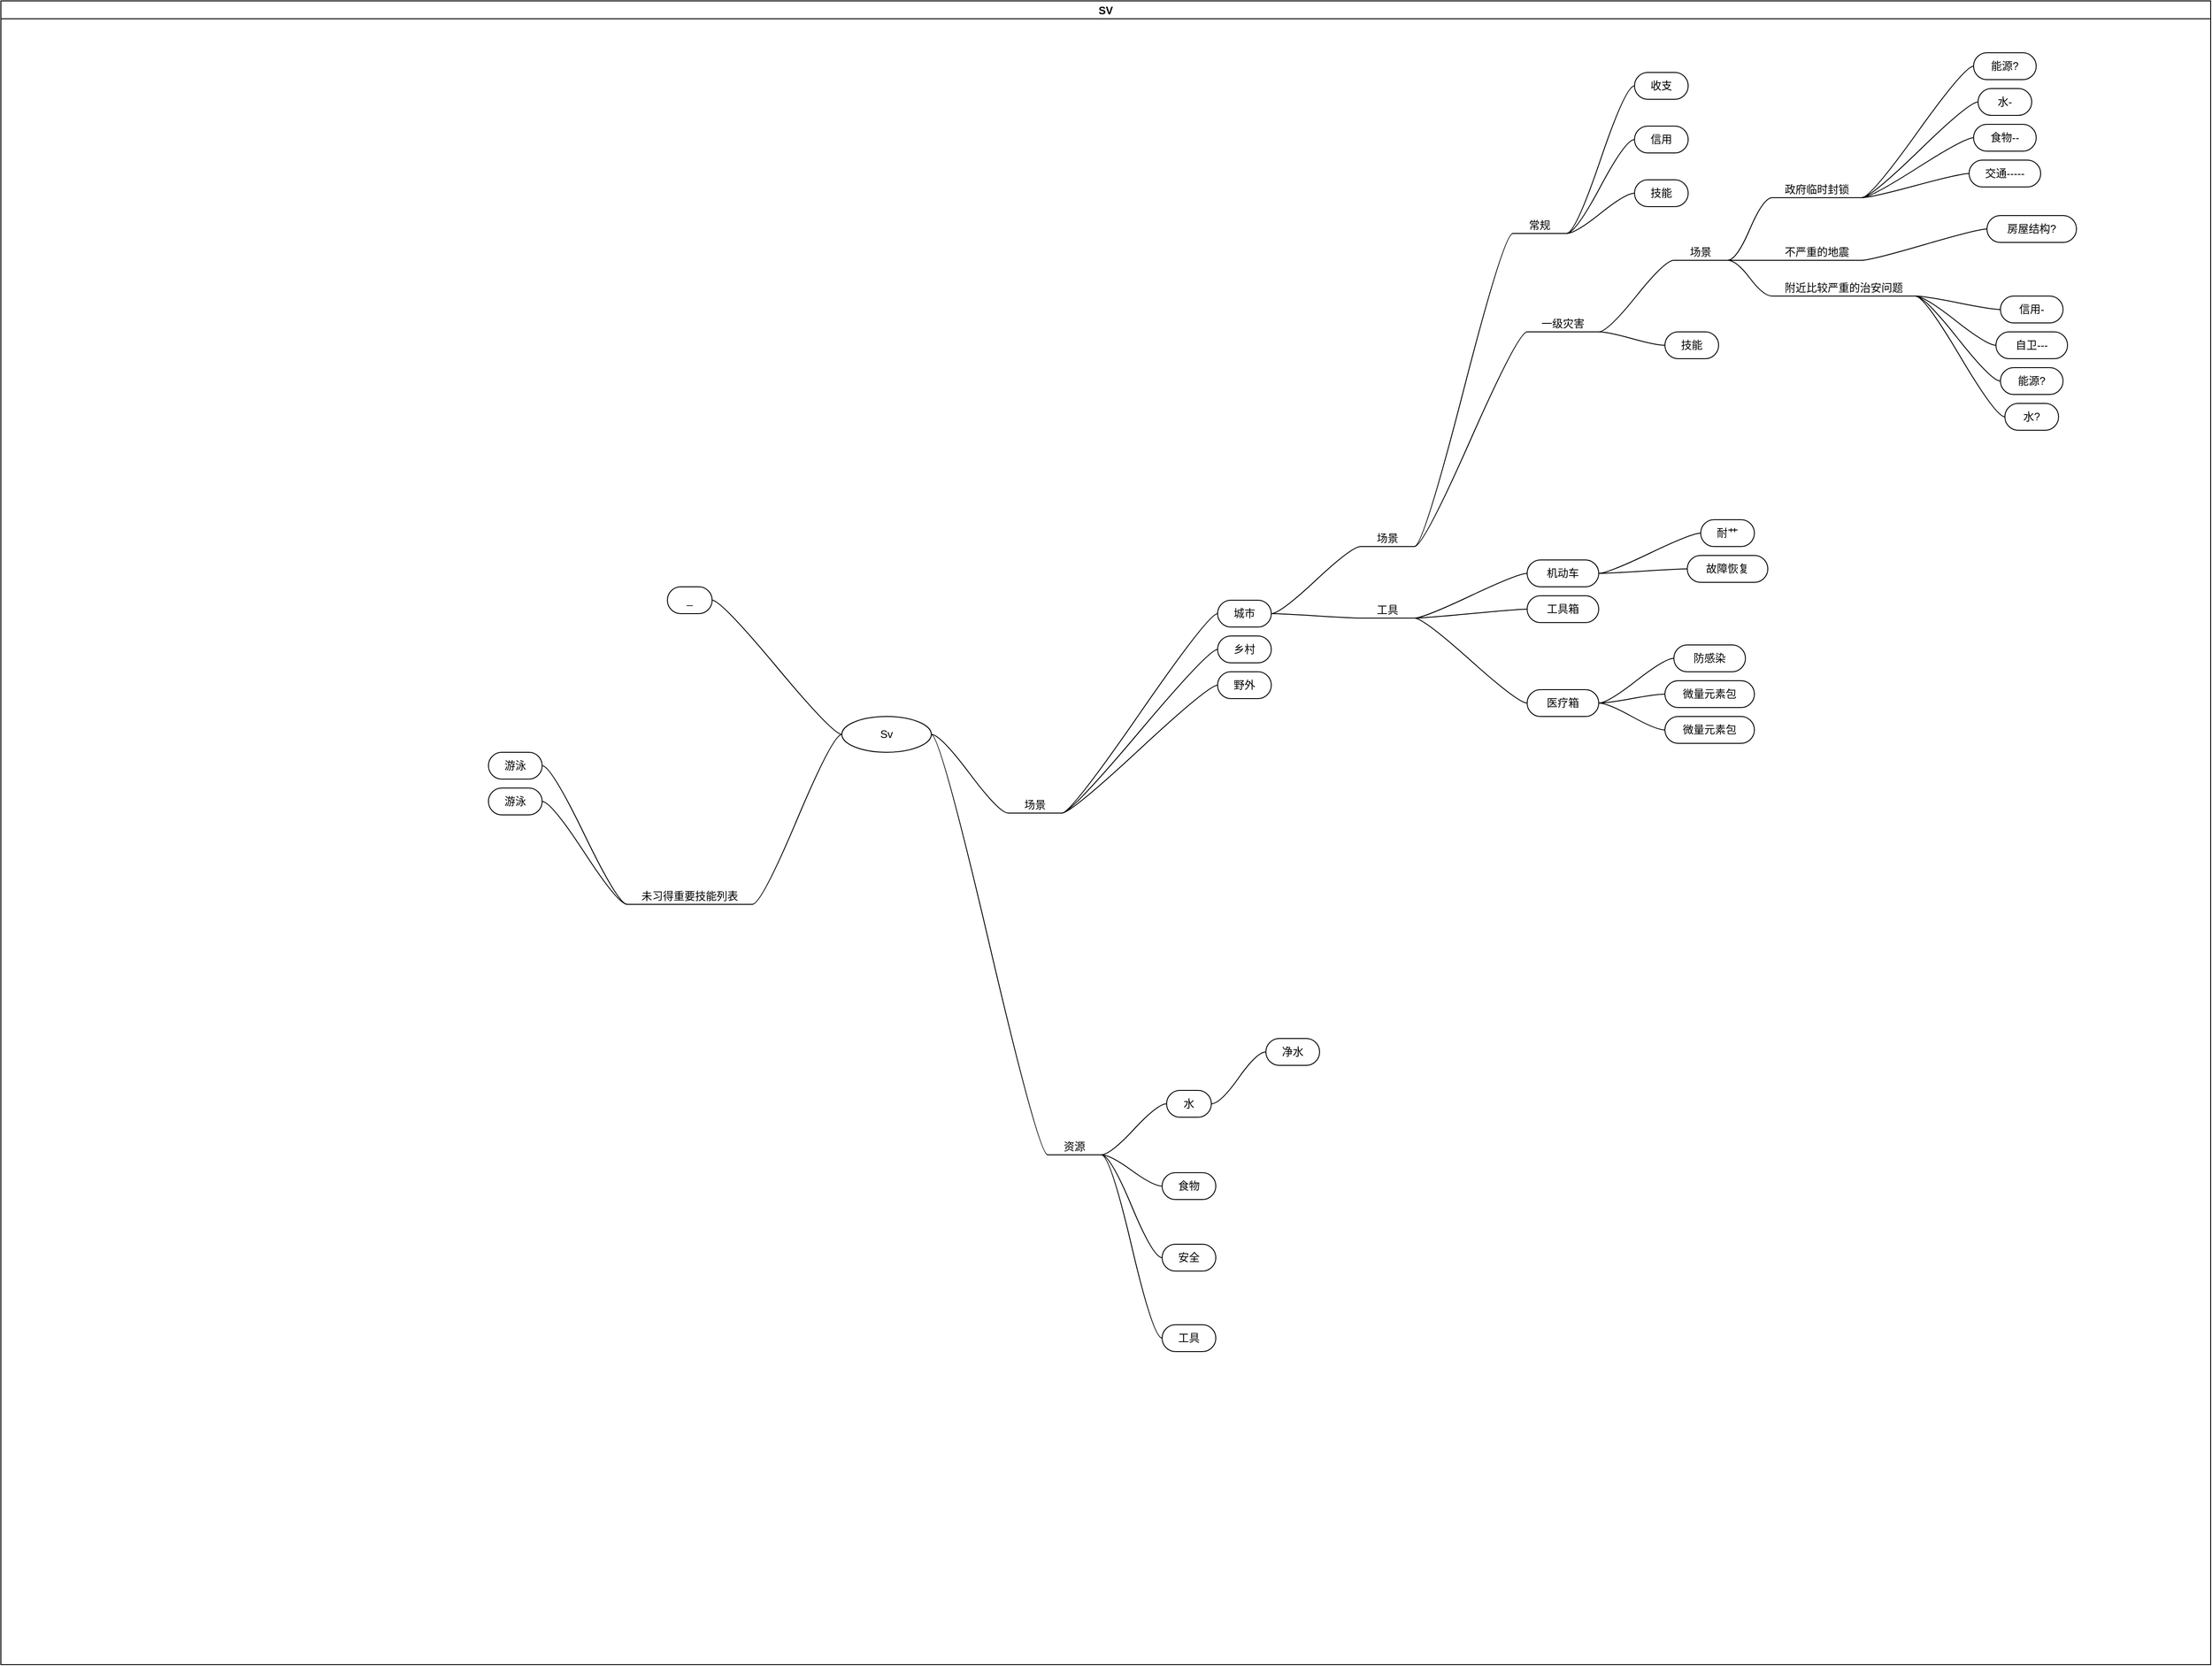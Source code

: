 <mxfile version="15.4.0" type="device"><diagram id="81Lo-lDqbb2_Vdp_1oWq" name="第 1 页"><mxGraphModel dx="1773" dy="1841" grid="1" gridSize="10" guides="1" tooltips="1" connect="1" arrows="1" fold="1" page="1" pageScale="1" pageWidth="827" pageHeight="1169" math="0" shadow="0"><root><mxCell id="0"/><mxCell id="1" parent="0"/><mxCell id="Q4t1nKbhXKlkdSmSDxiO-1" value="SV" style="swimlane;startSize=20;horizontal=1;containerType=tree;" parent="1" vertex="1"><mxGeometry x="-600" y="-180" width="2470" height="1860" as="geometry"/></mxCell><mxCell id="Q4t1nKbhXKlkdSmSDxiO-2" value="" style="edgeStyle=entityRelationEdgeStyle;startArrow=none;endArrow=none;segment=10;curved=1;rounded=0;exitX=1;exitY=1;exitDx=0;exitDy=0;" parent="Q4t1nKbhXKlkdSmSDxiO-1" source="Q4t1nKbhXKlkdSmSDxiO-8" target="Q4t1nKbhXKlkdSmSDxiO-7" edge="1"><mxGeometry relative="1" as="geometry"/></mxCell><mxCell id="Q4t1nKbhXKlkdSmSDxiO-3" value="" style="edgeStyle=entityRelationEdgeStyle;startArrow=none;endArrow=none;segment=10;curved=1;rounded=0;" parent="Q4t1nKbhXKlkdSmSDxiO-1" source="Q4t1nKbhXKlkdSmSDxiO-6" target="Q4t1nKbhXKlkdSmSDxiO-8" edge="1"><mxGeometry relative="1" as="geometry"/></mxCell><mxCell id="Q4t1nKbhXKlkdSmSDxiO-4" value="" style="edgeStyle=entityRelationEdgeStyle;startArrow=none;endArrow=none;segment=10;curved=1;rounded=0;" parent="Q4t1nKbhXKlkdSmSDxiO-1" source="Q4t1nKbhXKlkdSmSDxiO-6" target="Q4t1nKbhXKlkdSmSDxiO-9" edge="1"><mxGeometry relative="1" as="geometry"/></mxCell><mxCell id="Q4t1nKbhXKlkdSmSDxiO-5" value="" style="edgeStyle=entityRelationEdgeStyle;startArrow=none;endArrow=none;segment=10;curved=1;rounded=0;" parent="Q4t1nKbhXKlkdSmSDxiO-1" source="Q4t1nKbhXKlkdSmSDxiO-6" target="Q4t1nKbhXKlkdSmSDxiO-10" edge="1"><mxGeometry relative="1" as="geometry"/></mxCell><mxCell id="Q4t1nKbhXKlkdSmSDxiO-6" value="Sv" style="ellipse;whiteSpace=wrap;html=1;align=center;treeFolding=1;treeMoving=1;newEdgeStyle={&quot;edgeStyle&quot;:&quot;entityRelationEdgeStyle&quot;,&quot;startArrow&quot;:&quot;none&quot;,&quot;endArrow&quot;:&quot;none&quot;,&quot;segment&quot;:10,&quot;curved&quot;:1};" parent="Q4t1nKbhXKlkdSmSDxiO-1" vertex="1"><mxGeometry x="940" y="800" width="100" height="40" as="geometry"/></mxCell><mxCell id="Q4t1nKbhXKlkdSmSDxiO-7" value="城市" style="whiteSpace=wrap;html=1;rounded=1;arcSize=50;align=center;verticalAlign=middle;strokeWidth=1;autosize=1;spacing=4;treeFolding=1;treeMoving=1;newEdgeStyle={&quot;edgeStyle&quot;:&quot;entityRelationEdgeStyle&quot;,&quot;startArrow&quot;:&quot;none&quot;,&quot;endArrow&quot;:&quot;none&quot;,&quot;segment&quot;:10,&quot;curved&quot;:1};" parent="Q4t1nKbhXKlkdSmSDxiO-1" vertex="1"><mxGeometry x="1360" y="670" width="60" height="30" as="geometry"/></mxCell><mxCell id="Q4t1nKbhXKlkdSmSDxiO-8" value="场景" style="whiteSpace=wrap;html=1;shape=partialRectangle;top=0;left=0;bottom=1;right=0;points=[[0,1],[1,1]];fillColor=none;align=center;verticalAlign=bottom;routingCenterY=0.5;snapToPoint=1;autosize=1;treeFolding=1;treeMoving=1;newEdgeStyle={&quot;edgeStyle&quot;:&quot;entityRelationEdgeStyle&quot;,&quot;startArrow&quot;:&quot;none&quot;,&quot;endArrow&quot;:&quot;none&quot;,&quot;segment&quot;:10,&quot;curved&quot;:1};" parent="Q4t1nKbhXKlkdSmSDxiO-1" vertex="1"><mxGeometry x="1126" y="888" width="60" height="20" as="geometry"/></mxCell><mxCell id="Q4t1nKbhXKlkdSmSDxiO-9" value="_" style="whiteSpace=wrap;html=1;rounded=1;arcSize=50;align=center;verticalAlign=middle;strokeWidth=1;autosize=1;spacing=4;treeFolding=1;treeMoving=1;newEdgeStyle={&quot;edgeStyle&quot;:&quot;entityRelationEdgeStyle&quot;,&quot;startArrow&quot;:&quot;none&quot;,&quot;endArrow&quot;:&quot;none&quot;,&quot;segment&quot;:10,&quot;curved&quot;:1};" parent="Q4t1nKbhXKlkdSmSDxiO-1" vertex="1"><mxGeometry x="745" y="655" width="50" height="30" as="geometry"/></mxCell><mxCell id="Q4t1nKbhXKlkdSmSDxiO-10" value="未习得重要技能列表" style="whiteSpace=wrap;html=1;shape=partialRectangle;top=0;left=0;bottom=1;right=0;points=[[0,1],[1,1]];fillColor=none;align=center;verticalAlign=bottom;routingCenterY=0.5;snapToPoint=1;autosize=1;treeFolding=1;treeMoving=1;newEdgeStyle={&quot;edgeStyle&quot;:&quot;entityRelationEdgeStyle&quot;,&quot;startArrow&quot;:&quot;none&quot;,&quot;endArrow&quot;:&quot;none&quot;,&quot;segment&quot;:10,&quot;curved&quot;:1};" parent="Q4t1nKbhXKlkdSmSDxiO-1" vertex="1"><mxGeometry x="700" y="990" width="140" height="20" as="geometry"/></mxCell><mxCell id="Q4t1nKbhXKlkdSmSDxiO-11" value="" style="edgeStyle=entityRelationEdgeStyle;startArrow=none;endArrow=none;segment=10;curved=1;rounded=0;exitX=1;exitY=1;exitDx=0;exitDy=0;" parent="Q4t1nKbhXKlkdSmSDxiO-1" source="Q4t1nKbhXKlkdSmSDxiO-8" target="Q4t1nKbhXKlkdSmSDxiO-12" edge="1"><mxGeometry relative="1" as="geometry"><mxPoint x="586" y="798" as="sourcePoint"/></mxGeometry></mxCell><mxCell id="Q4t1nKbhXKlkdSmSDxiO-12" value="乡村" style="whiteSpace=wrap;html=1;rounded=1;arcSize=50;align=center;verticalAlign=middle;strokeWidth=1;autosize=1;spacing=4;treeFolding=1;treeMoving=1;newEdgeStyle={&quot;edgeStyle&quot;:&quot;entityRelationEdgeStyle&quot;,&quot;startArrow&quot;:&quot;none&quot;,&quot;endArrow&quot;:&quot;none&quot;,&quot;segment&quot;:10,&quot;curved&quot;:1};" parent="Q4t1nKbhXKlkdSmSDxiO-1" vertex="1"><mxGeometry x="1360" y="710" width="60" height="30" as="geometry"/></mxCell><mxCell id="Q4t1nKbhXKlkdSmSDxiO-13" value="" style="edgeStyle=entityRelationEdgeStyle;startArrow=none;endArrow=none;segment=10;curved=1;rounded=0;exitX=1;exitY=1;exitDx=0;exitDy=0;" parent="Q4t1nKbhXKlkdSmSDxiO-1" source="Q4t1nKbhXKlkdSmSDxiO-8" target="Q4t1nKbhXKlkdSmSDxiO-14" edge="1"><mxGeometry relative="1" as="geometry"><mxPoint x="586" y="798" as="sourcePoint"/></mxGeometry></mxCell><mxCell id="Q4t1nKbhXKlkdSmSDxiO-14" value="野外" style="whiteSpace=wrap;html=1;rounded=1;arcSize=50;align=center;verticalAlign=middle;strokeWidth=1;autosize=1;spacing=4;treeFolding=1;treeMoving=1;newEdgeStyle={&quot;edgeStyle&quot;:&quot;entityRelationEdgeStyle&quot;,&quot;startArrow&quot;:&quot;none&quot;,&quot;endArrow&quot;:&quot;none&quot;,&quot;segment&quot;:10,&quot;curved&quot;:1};" parent="Q4t1nKbhXKlkdSmSDxiO-1" vertex="1"><mxGeometry x="1360" y="750" width="60" height="30" as="geometry"/></mxCell><mxCell id="Q4t1nKbhXKlkdSmSDxiO-17" value="" style="edgeStyle=entityRelationEdgeStyle;startArrow=none;endArrow=none;segment=10;curved=1;rounded=0;exitX=1;exitY=0.5;exitDx=0;exitDy=0;" parent="Q4t1nKbhXKlkdSmSDxiO-1" source="Q4t1nKbhXKlkdSmSDxiO-7" target="Q4t1nKbhXKlkdSmSDxiO-18" edge="1"><mxGeometry relative="1" as="geometry"><mxPoint x="440.0" y="710" as="sourcePoint"/></mxGeometry></mxCell><mxCell id="Q4t1nKbhXKlkdSmSDxiO-18" value="场景" style="whiteSpace=wrap;html=1;shape=partialRectangle;top=0;left=0;bottom=1;right=0;points=[[0,1],[1,1]];fillColor=none;align=center;verticalAlign=bottom;routingCenterY=0.5;snapToPoint=1;autosize=1;treeFolding=1;treeMoving=1;newEdgeStyle={&quot;edgeStyle&quot;:&quot;entityRelationEdgeStyle&quot;,&quot;startArrow&quot;:&quot;none&quot;,&quot;endArrow&quot;:&quot;none&quot;,&quot;segment&quot;:10,&quot;curved&quot;:1};" parent="Q4t1nKbhXKlkdSmSDxiO-1" vertex="1"><mxGeometry x="1520" y="590" width="60" height="20" as="geometry"/></mxCell><mxCell id="Q4t1nKbhXKlkdSmSDxiO-19" value="" style="edgeStyle=entityRelationEdgeStyle;startArrow=none;endArrow=none;segment=10;curved=1;rounded=0;exitX=1;exitY=0.5;exitDx=0;exitDy=0;" parent="Q4t1nKbhXKlkdSmSDxiO-1" source="Q4t1nKbhXKlkdSmSDxiO-7" target="Q4t1nKbhXKlkdSmSDxiO-20" edge="1"><mxGeometry relative="1" as="geometry"><mxPoint x="820" y="575" as="sourcePoint"/></mxGeometry></mxCell><mxCell id="Q4t1nKbhXKlkdSmSDxiO-20" value="工具" style="whiteSpace=wrap;html=1;shape=partialRectangle;top=0;left=0;bottom=1;right=0;points=[[0,1],[1,1]];fillColor=none;align=center;verticalAlign=bottom;routingCenterY=0.5;snapToPoint=1;autosize=1;treeFolding=1;treeMoving=1;newEdgeStyle={&quot;edgeStyle&quot;:&quot;entityRelationEdgeStyle&quot;,&quot;startArrow&quot;:&quot;none&quot;,&quot;endArrow&quot;:&quot;none&quot;,&quot;segment&quot;:10,&quot;curved&quot;:1};" parent="Q4t1nKbhXKlkdSmSDxiO-1" vertex="1"><mxGeometry x="1520" y="670" width="60" height="20" as="geometry"/></mxCell><mxCell id="Q4t1nKbhXKlkdSmSDxiO-21" value="" style="edgeStyle=entityRelationEdgeStyle;startArrow=none;endArrow=none;segment=10;curved=1;rounded=0;exitX=0;exitY=1;exitDx=0;exitDy=0;" parent="Q4t1nKbhXKlkdSmSDxiO-1" source="Q4t1nKbhXKlkdSmSDxiO-10" target="Q4t1nKbhXKlkdSmSDxiO-22" edge="1"><mxGeometry relative="1" as="geometry"><mxPoint x="340.0" y="710" as="sourcePoint"/></mxGeometry></mxCell><mxCell id="Q4t1nKbhXKlkdSmSDxiO-22" value="游泳" style="whiteSpace=wrap;html=1;rounded=1;arcSize=50;align=center;verticalAlign=middle;strokeWidth=1;autosize=1;spacing=4;treeFolding=1;treeMoving=1;newEdgeStyle={&quot;edgeStyle&quot;:&quot;entityRelationEdgeStyle&quot;,&quot;startArrow&quot;:&quot;none&quot;,&quot;endArrow&quot;:&quot;none&quot;,&quot;segment&quot;:10,&quot;curved&quot;:1};" parent="Q4t1nKbhXKlkdSmSDxiO-1" vertex="1"><mxGeometry x="545" y="840" width="60" height="30" as="geometry"/></mxCell><mxCell id="Q4t1nKbhXKlkdSmSDxiO-23" value="" style="edgeStyle=entityRelationEdgeStyle;startArrow=none;endArrow=none;segment=10;curved=1;rounded=0;exitX=0;exitY=1;exitDx=0;exitDy=0;" parent="Q4t1nKbhXKlkdSmSDxiO-1" source="Q4t1nKbhXKlkdSmSDxiO-10" target="Q4t1nKbhXKlkdSmSDxiO-24" edge="1"><mxGeometry relative="1" as="geometry"><mxPoint x="100.0" y="900" as="sourcePoint"/></mxGeometry></mxCell><mxCell id="Q4t1nKbhXKlkdSmSDxiO-24" value="游泳" style="whiteSpace=wrap;html=1;rounded=1;arcSize=50;align=center;verticalAlign=middle;strokeWidth=1;autosize=1;spacing=4;treeFolding=1;treeMoving=1;newEdgeStyle={&quot;edgeStyle&quot;:&quot;entityRelationEdgeStyle&quot;,&quot;startArrow&quot;:&quot;none&quot;,&quot;endArrow&quot;:&quot;none&quot;,&quot;segment&quot;:10,&quot;curved&quot;:1};" parent="Q4t1nKbhXKlkdSmSDxiO-1" vertex="1"><mxGeometry x="545" y="880" width="60" height="30" as="geometry"/></mxCell><mxCell id="Q4t1nKbhXKlkdSmSDxiO-25" value="" style="edgeStyle=entityRelationEdgeStyle;startArrow=none;endArrow=none;segment=10;curved=1;rounded=0;exitX=1;exitY=1;exitDx=0;exitDy=0;" parent="Q4t1nKbhXKlkdSmSDxiO-1" source="Q4t1nKbhXKlkdSmSDxiO-18" target="Q4t1nKbhXKlkdSmSDxiO-26" edge="1"><mxGeometry relative="1" as="geometry"><mxPoint x="820" y="575" as="sourcePoint"/></mxGeometry></mxCell><mxCell id="Q4t1nKbhXKlkdSmSDxiO-26" value="常规" style="whiteSpace=wrap;html=1;shape=partialRectangle;top=0;left=0;bottom=1;right=0;points=[[0,1],[1,1]];fillColor=none;align=center;verticalAlign=bottom;routingCenterY=0.5;snapToPoint=1;autosize=1;treeFolding=1;treeMoving=1;newEdgeStyle={&quot;edgeStyle&quot;:&quot;entityRelationEdgeStyle&quot;,&quot;startArrow&quot;:&quot;none&quot;,&quot;endArrow&quot;:&quot;none&quot;,&quot;segment&quot;:10,&quot;curved&quot;:1};" parent="Q4t1nKbhXKlkdSmSDxiO-1" vertex="1"><mxGeometry x="1690" y="240" width="60" height="20" as="geometry"/></mxCell><mxCell id="Q4t1nKbhXKlkdSmSDxiO-29" value="收支" style="whiteSpace=wrap;html=1;rounded=1;arcSize=50;align=center;verticalAlign=middle;strokeWidth=1;autosize=1;spacing=4;treeFolding=1;treeMoving=1;newEdgeStyle={&quot;edgeStyle&quot;:&quot;entityRelationEdgeStyle&quot;,&quot;startArrow&quot;:&quot;none&quot;,&quot;endArrow&quot;:&quot;none&quot;,&quot;segment&quot;:10,&quot;curved&quot;:1};" parent="Q4t1nKbhXKlkdSmSDxiO-1" vertex="1"><mxGeometry x="1826" y="80" width="60" height="30" as="geometry"/></mxCell><mxCell id="Q4t1nKbhXKlkdSmSDxiO-30" value="" style="edgeStyle=entityRelationEdgeStyle;startArrow=none;endArrow=none;segment=10;curved=1;rounded=0;exitX=1;exitY=1;exitDx=0;exitDy=0;" parent="Q4t1nKbhXKlkdSmSDxiO-1" source="Q4t1nKbhXKlkdSmSDxiO-26" target="Q4t1nKbhXKlkdSmSDxiO-29" edge="1"><mxGeometry relative="1" as="geometry"><mxPoint x="1820" y="320" as="sourcePoint"/></mxGeometry></mxCell><mxCell id="Q4t1nKbhXKlkdSmSDxiO-31" value="" style="edgeStyle=entityRelationEdgeStyle;startArrow=none;endArrow=none;segment=10;curved=1;rounded=0;exitX=1;exitY=1;exitDx=0;exitDy=0;" parent="Q4t1nKbhXKlkdSmSDxiO-1" source="Q4t1nKbhXKlkdSmSDxiO-26" target="Q4t1nKbhXKlkdSmSDxiO-32" edge="1"><mxGeometry relative="1" as="geometry"><mxPoint x="1150" y="150.0" as="sourcePoint"/></mxGeometry></mxCell><mxCell id="Q4t1nKbhXKlkdSmSDxiO-32" value="信用" style="whiteSpace=wrap;html=1;rounded=1;arcSize=50;align=center;verticalAlign=middle;strokeWidth=1;autosize=1;spacing=4;treeFolding=1;treeMoving=1;newEdgeStyle={&quot;edgeStyle&quot;:&quot;entityRelationEdgeStyle&quot;,&quot;startArrow&quot;:&quot;none&quot;,&quot;endArrow&quot;:&quot;none&quot;,&quot;segment&quot;:10,&quot;curved&quot;:1};" parent="Q4t1nKbhXKlkdSmSDxiO-1" vertex="1"><mxGeometry x="1826" y="140" width="60" height="30" as="geometry"/></mxCell><mxCell id="Q4t1nKbhXKlkdSmSDxiO-33" value="" style="edgeStyle=entityRelationEdgeStyle;startArrow=none;endArrow=none;segment=10;curved=1;rounded=0;exitX=1;exitY=1;exitDx=0;exitDy=0;" parent="Q4t1nKbhXKlkdSmSDxiO-1" source="Q4t1nKbhXKlkdSmSDxiO-26" target="Q4t1nKbhXKlkdSmSDxiO-34" edge="1"><mxGeometry relative="1" as="geometry"><mxPoint x="1150" y="150.0" as="sourcePoint"/></mxGeometry></mxCell><mxCell id="Q4t1nKbhXKlkdSmSDxiO-34" value="技能" style="whiteSpace=wrap;html=1;rounded=1;arcSize=50;align=center;verticalAlign=middle;strokeWidth=1;autosize=1;spacing=4;treeFolding=1;treeMoving=1;newEdgeStyle={&quot;edgeStyle&quot;:&quot;entityRelationEdgeStyle&quot;,&quot;startArrow&quot;:&quot;none&quot;,&quot;endArrow&quot;:&quot;none&quot;,&quot;segment&quot;:10,&quot;curved&quot;:1};" parent="Q4t1nKbhXKlkdSmSDxiO-1" vertex="1"><mxGeometry x="1826" y="200" width="60" height="30" as="geometry"/></mxCell><mxCell id="Q4t1nKbhXKlkdSmSDxiO-37" value="" style="edgeStyle=entityRelationEdgeStyle;startArrow=none;endArrow=none;segment=10;curved=1;rounded=0;exitX=1;exitY=1;exitDx=0;exitDy=0;" parent="Q4t1nKbhXKlkdSmSDxiO-1" source="Q4t1nKbhXKlkdSmSDxiO-18" target="Q4t1nKbhXKlkdSmSDxiO-38" edge="1"><mxGeometry relative="1" as="geometry"><mxPoint x="980" y="500" as="sourcePoint"/></mxGeometry></mxCell><mxCell id="Q4t1nKbhXKlkdSmSDxiO-38" value="一级灾害" style="whiteSpace=wrap;html=1;shape=partialRectangle;top=0;left=0;bottom=1;right=0;points=[[0,1],[1,1]];fillColor=none;align=center;verticalAlign=bottom;routingCenterY=0.5;snapToPoint=1;autosize=1;treeFolding=1;treeMoving=1;newEdgeStyle={&quot;edgeStyle&quot;:&quot;entityRelationEdgeStyle&quot;,&quot;startArrow&quot;:&quot;none&quot;,&quot;endArrow&quot;:&quot;none&quot;,&quot;segment&quot;:10,&quot;curved&quot;:1};" parent="Q4t1nKbhXKlkdSmSDxiO-1" vertex="1"><mxGeometry x="1706" y="350" width="80" height="20" as="geometry"/></mxCell><mxCell id="Q4t1nKbhXKlkdSmSDxiO-39" value="机动车" style="whiteSpace=wrap;html=1;rounded=1;arcSize=50;align=center;verticalAlign=middle;strokeWidth=1;autosize=1;spacing=4;treeFolding=1;treeMoving=1;newEdgeStyle={&quot;edgeStyle&quot;:&quot;entityRelationEdgeStyle&quot;,&quot;startArrow&quot;:&quot;none&quot;,&quot;endArrow&quot;:&quot;none&quot;,&quot;segment&quot;:10,&quot;curved&quot;:1};" parent="Q4t1nKbhXKlkdSmSDxiO-1" vertex="1"><mxGeometry x="1706" y="625" width="80" height="30" as="geometry"/></mxCell><mxCell id="Q4t1nKbhXKlkdSmSDxiO-40" value="" style="edgeStyle=entityRelationEdgeStyle;startArrow=none;endArrow=none;segment=10;curved=1;rounded=0;exitX=1;exitY=1;exitDx=0;exitDy=0;" parent="Q4t1nKbhXKlkdSmSDxiO-1" source="Q4t1nKbhXKlkdSmSDxiO-20" target="Q4t1nKbhXKlkdSmSDxiO-39" edge="1"><mxGeometry relative="1" as="geometry"><mxPoint x="1600" y="580" as="sourcePoint"/></mxGeometry></mxCell><mxCell id="Q4t1nKbhXKlkdSmSDxiO-41" value="" style="edgeStyle=entityRelationEdgeStyle;startArrow=none;endArrow=none;segment=10;curved=1;rounded=0;exitX=1;exitY=1;exitDx=0;exitDy=0;" parent="Q4t1nKbhXKlkdSmSDxiO-1" source="Q4t1nKbhXKlkdSmSDxiO-20" target="Q4t1nKbhXKlkdSmSDxiO-42" edge="1"><mxGeometry relative="1" as="geometry"><mxPoint x="980" y="580" as="sourcePoint"/></mxGeometry></mxCell><mxCell id="Q4t1nKbhXKlkdSmSDxiO-42" value="工具箱" style="whiteSpace=wrap;html=1;rounded=1;arcSize=50;align=center;verticalAlign=middle;strokeWidth=1;autosize=1;spacing=4;treeFolding=1;treeMoving=1;newEdgeStyle={&quot;edgeStyle&quot;:&quot;entityRelationEdgeStyle&quot;,&quot;startArrow&quot;:&quot;none&quot;,&quot;endArrow&quot;:&quot;none&quot;,&quot;segment&quot;:10,&quot;curved&quot;:1};" parent="Q4t1nKbhXKlkdSmSDxiO-1" vertex="1" collapsed="1"><mxGeometry x="1706" y="665" width="80" height="30" as="geometry"/></mxCell><mxCell id="Q4t1nKbhXKlkdSmSDxiO-43" value="" style="edgeStyle=entityRelationEdgeStyle;startArrow=none;endArrow=none;segment=10;curved=1;rounded=0;exitX=1;exitY=1;exitDx=0;exitDy=0;" parent="Q4t1nKbhXKlkdSmSDxiO-1" source="Q4t1nKbhXKlkdSmSDxiO-20" target="Q4t1nKbhXKlkdSmSDxiO-44" edge="1"><mxGeometry relative="1" as="geometry"><mxPoint x="980" y="580" as="sourcePoint"/></mxGeometry></mxCell><mxCell id="Q4t1nKbhXKlkdSmSDxiO-44" value="医疗箱" style="whiteSpace=wrap;html=1;rounded=1;arcSize=50;align=center;verticalAlign=middle;strokeWidth=1;autosize=1;spacing=4;treeFolding=1;treeMoving=1;newEdgeStyle={&quot;edgeStyle&quot;:&quot;entityRelationEdgeStyle&quot;,&quot;startArrow&quot;:&quot;none&quot;,&quot;endArrow&quot;:&quot;none&quot;,&quot;segment&quot;:10,&quot;curved&quot;:1};" parent="Q4t1nKbhXKlkdSmSDxiO-1" vertex="1"><mxGeometry x="1706" y="770" width="80" height="30" as="geometry"/></mxCell><mxCell id="Q4t1nKbhXKlkdSmSDxiO-45" value="" style="edgeStyle=entityRelationEdgeStyle;startArrow=none;endArrow=none;segment=10;curved=1;rounded=0;exitX=1;exitY=0.5;exitDx=0;exitDy=0;" parent="Q4t1nKbhXKlkdSmSDxiO-1" source="Q4t1nKbhXKlkdSmSDxiO-42" target="Q4t1nKbhXKlkdSmSDxiO-46" edge="1" visible="0"><mxGeometry relative="1" as="geometry"><mxPoint x="980" y="580" as="sourcePoint"/></mxGeometry></mxCell><mxCell id="Q4t1nKbhXKlkdSmSDxiO-46" value="结实的绳" style="whiteSpace=wrap;html=1;rounded=1;arcSize=50;align=center;verticalAlign=middle;strokeWidth=1;autosize=1;spacing=4;treeFolding=1;treeMoving=1;newEdgeStyle={&quot;edgeStyle&quot;:&quot;entityRelationEdgeStyle&quot;,&quot;startArrow&quot;:&quot;none&quot;,&quot;endArrow&quot;:&quot;none&quot;,&quot;segment&quot;:10,&quot;curved&quot;:1};" parent="Q4t1nKbhXKlkdSmSDxiO-1" vertex="1" visible="0"><mxGeometry x="1920" y="610" width="90" height="30" as="geometry"/></mxCell><mxCell id="Q4t1nKbhXKlkdSmSDxiO-47" value="" style="edgeStyle=entityRelationEdgeStyle;startArrow=none;endArrow=none;segment=10;curved=1;rounded=0;exitX=1;exitY=0.5;exitDx=0;exitDy=0;" parent="Q4t1nKbhXKlkdSmSDxiO-1" source="Q4t1nKbhXKlkdSmSDxiO-42" target="Q4t1nKbhXKlkdSmSDxiO-48" edge="1" visible="0"><mxGeometry relative="1" as="geometry"><mxPoint x="1186" y="570" as="sourcePoint"/></mxGeometry></mxCell><mxCell id="Q4t1nKbhXKlkdSmSDxiO-48" value="万用螺丝刀" style="whiteSpace=wrap;html=1;rounded=1;arcSize=50;align=center;verticalAlign=middle;strokeWidth=1;autosize=1;spacing=4;treeFolding=1;treeMoving=1;newEdgeStyle={&quot;edgeStyle&quot;:&quot;entityRelationEdgeStyle&quot;,&quot;startArrow&quot;:&quot;none&quot;,&quot;endArrow&quot;:&quot;none&quot;,&quot;segment&quot;:10,&quot;curved&quot;:1};" parent="Q4t1nKbhXKlkdSmSDxiO-1" vertex="1" visible="0"><mxGeometry x="1915" y="650" width="100" height="30" as="geometry"/></mxCell><mxCell id="Q4t1nKbhXKlkdSmSDxiO-49" value="" style="edgeStyle=entityRelationEdgeStyle;startArrow=none;endArrow=none;segment=10;curved=1;rounded=0;exitX=1;exitY=0.5;exitDx=0;exitDy=0;" parent="Q4t1nKbhXKlkdSmSDxiO-1" source="Q4t1nKbhXKlkdSmSDxiO-42" target="Q4t1nKbhXKlkdSmSDxiO-50" edge="1" visible="0"><mxGeometry relative="1" as="geometry"><mxPoint x="1186" y="570" as="sourcePoint"/></mxGeometry></mxCell><mxCell id="Q4t1nKbhXKlkdSmSDxiO-50" value="锤" style="whiteSpace=wrap;html=1;rounded=1;arcSize=50;align=center;verticalAlign=middle;strokeWidth=1;autosize=1;spacing=4;treeFolding=1;treeMoving=1;newEdgeStyle={&quot;edgeStyle&quot;:&quot;entityRelationEdgeStyle&quot;,&quot;startArrow&quot;:&quot;none&quot;,&quot;endArrow&quot;:&quot;none&quot;,&quot;segment&quot;:10,&quot;curved&quot;:1};" parent="Q4t1nKbhXKlkdSmSDxiO-1" vertex="1" visible="0"><mxGeometry x="1940" y="690" width="50" height="30" as="geometry"/></mxCell><mxCell id="Q4t1nKbhXKlkdSmSDxiO-51" value="" style="edgeStyle=entityRelationEdgeStyle;startArrow=none;endArrow=none;segment=10;curved=1;rounded=0;exitX=1;exitY=0.5;exitDx=0;exitDy=0;" parent="Q4t1nKbhXKlkdSmSDxiO-1" source="Q4t1nKbhXKlkdSmSDxiO-42" target="Q4t1nKbhXKlkdSmSDxiO-52" edge="1" visible="0"><mxGeometry relative="1" as="geometry"><mxPoint x="1186" y="570" as="sourcePoint"/></mxGeometry></mxCell><mxCell id="Q4t1nKbhXKlkdSmSDxiO-52" value="刀" style="whiteSpace=wrap;html=1;rounded=1;arcSize=50;align=center;verticalAlign=middle;strokeWidth=1;autosize=1;spacing=4;treeFolding=1;treeMoving=1;newEdgeStyle={&quot;edgeStyle&quot;:&quot;entityRelationEdgeStyle&quot;,&quot;startArrow&quot;:&quot;none&quot;,&quot;endArrow&quot;:&quot;none&quot;,&quot;segment&quot;:10,&quot;curved&quot;:1};" parent="Q4t1nKbhXKlkdSmSDxiO-1" vertex="1" visible="0"><mxGeometry x="1940" y="730" width="50" height="30" as="geometry"/></mxCell><mxCell id="Q4t1nKbhXKlkdSmSDxiO-53" value="" style="edgeStyle=entityRelationEdgeStyle;startArrow=none;endArrow=none;segment=10;curved=1;rounded=0;exitX=1;exitY=0.5;exitDx=0;exitDy=0;" parent="Q4t1nKbhXKlkdSmSDxiO-1" source="Q4t1nKbhXKlkdSmSDxiO-42" target="Q4t1nKbhXKlkdSmSDxiO-54" edge="1" visible="0"><mxGeometry relative="1" as="geometry"><mxPoint x="1186" y="570" as="sourcePoint"/></mxGeometry></mxCell><mxCell id="Q4t1nKbhXKlkdSmSDxiO-54" value="剪" style="whiteSpace=wrap;html=1;rounded=1;arcSize=50;align=center;verticalAlign=middle;strokeWidth=1;autosize=1;spacing=4;treeFolding=1;treeMoving=1;newEdgeStyle={&quot;edgeStyle&quot;:&quot;entityRelationEdgeStyle&quot;,&quot;startArrow&quot;:&quot;none&quot;,&quot;endArrow&quot;:&quot;none&quot;,&quot;segment&quot;:10,&quot;curved&quot;:1};" parent="Q4t1nKbhXKlkdSmSDxiO-1" vertex="1" visible="0"><mxGeometry x="1940" y="770" width="50" height="30" as="geometry"/></mxCell><mxCell id="Q4t1nKbhXKlkdSmSDxiO-55" value="" style="edgeStyle=entityRelationEdgeStyle;startArrow=none;endArrow=none;segment=10;curved=1;rounded=0;exitX=1;exitY=0.5;exitDx=0;exitDy=0;" parent="Q4t1nKbhXKlkdSmSDxiO-1" source="Q4t1nKbhXKlkdSmSDxiO-42" target="Q4t1nKbhXKlkdSmSDxiO-56" edge="1" visible="0"><mxGeometry relative="1" as="geometry"><mxPoint x="1186" y="570" as="sourcePoint"/></mxGeometry></mxCell><mxCell id="Q4t1nKbhXKlkdSmSDxiO-56" value="固定用的工具" style="whiteSpace=wrap;html=1;rounded=1;arcSize=50;align=center;verticalAlign=middle;strokeWidth=1;autosize=1;spacing=4;treeFolding=1;treeMoving=1;newEdgeStyle={&quot;edgeStyle&quot;:&quot;entityRelationEdgeStyle&quot;,&quot;startArrow&quot;:&quot;none&quot;,&quot;endArrow&quot;:&quot;none&quot;,&quot;segment&quot;:10,&quot;curved&quot;:1};" parent="Q4t1nKbhXKlkdSmSDxiO-1" vertex="1" visible="0"><mxGeometry x="1910" y="810" width="110" height="30" as="geometry"/></mxCell><mxCell id="Q4t1nKbhXKlkdSmSDxiO-59" value="" style="edgeStyle=entityRelationEdgeStyle;startArrow=none;endArrow=none;segment=10;curved=1;rounded=0;exitX=1;exitY=0.5;exitDx=0;exitDy=0;" parent="Q4t1nKbhXKlkdSmSDxiO-1" source="Q4t1nKbhXKlkdSmSDxiO-42" target="Q4t1nKbhXKlkdSmSDxiO-60" edge="1" visible="0"><mxGeometry relative="1" as="geometry"><mxPoint x="1186" y="570" as="sourcePoint"/></mxGeometry></mxCell><mxCell id="Q4t1nKbhXKlkdSmSDxiO-60" value="楼梯" style="whiteSpace=wrap;html=1;rounded=1;arcSize=50;align=center;verticalAlign=middle;strokeWidth=1;autosize=1;spacing=4;treeFolding=1;treeMoving=1;newEdgeStyle={&quot;edgeStyle&quot;:&quot;entityRelationEdgeStyle&quot;,&quot;startArrow&quot;:&quot;none&quot;,&quot;endArrow&quot;:&quot;none&quot;,&quot;segment&quot;:10,&quot;curved&quot;:1};" parent="Q4t1nKbhXKlkdSmSDxiO-1" vertex="1" visible="0"><mxGeometry x="1935" y="850" width="60" height="30" as="geometry"/></mxCell><mxCell id="Q4t1nKbhXKlkdSmSDxiO-61" value="" style="edgeStyle=entityRelationEdgeStyle;startArrow=none;endArrow=none;segment=10;curved=1;rounded=0;exitX=1;exitY=1;exitDx=0;exitDy=0;" parent="Q4t1nKbhXKlkdSmSDxiO-1" source="Q4t1nKbhXKlkdSmSDxiO-38" target="Q4t1nKbhXKlkdSmSDxiO-62" edge="1"><mxGeometry relative="1" as="geometry"><mxPoint x="980" y="500" as="sourcePoint"/></mxGeometry></mxCell><mxCell id="Q4t1nKbhXKlkdSmSDxiO-62" value="场景" style="whiteSpace=wrap;html=1;shape=partialRectangle;top=0;left=0;bottom=1;right=0;points=[[0,1],[1,1]];fillColor=none;align=center;verticalAlign=bottom;routingCenterY=0.5;snapToPoint=1;autosize=1;treeFolding=1;treeMoving=1;newEdgeStyle={&quot;edgeStyle&quot;:&quot;entityRelationEdgeStyle&quot;,&quot;startArrow&quot;:&quot;none&quot;,&quot;endArrow&quot;:&quot;none&quot;,&quot;segment&quot;:10,&quot;curved&quot;:1};" parent="Q4t1nKbhXKlkdSmSDxiO-1" vertex="1"><mxGeometry x="1870" y="270" width="60" height="20" as="geometry"/></mxCell><mxCell id="Q4t1nKbhXKlkdSmSDxiO-65" value="资源" style="whiteSpace=wrap;html=1;shape=partialRectangle;top=0;left=0;bottom=1;right=0;points=[[0,1],[1,1]];fillColor=none;align=center;verticalAlign=bottom;routingCenterY=0.5;snapToPoint=1;recursiveResize=0;autosize=1;treeFolding=1;treeMoving=1;newEdgeStyle={&quot;edgeStyle&quot;:&quot;entityRelationEdgeStyle&quot;,&quot;startArrow&quot;:&quot;none&quot;,&quot;endArrow&quot;:&quot;none&quot;,&quot;segment&quot;:10,&quot;curved&quot;:1};" parent="Q4t1nKbhXKlkdSmSDxiO-1" vertex="1"><mxGeometry x="1170" y="1270" width="60" height="20" as="geometry"/></mxCell><mxCell id="Q4t1nKbhXKlkdSmSDxiO-57" value="" style="edgeStyle=entityRelationEdgeStyle;startArrow=none;endArrow=none;segment=10;curved=1;rounded=0;entryX=0;entryY=1;entryDx=0;entryDy=0;" parent="Q4t1nKbhXKlkdSmSDxiO-1" source="Q4t1nKbhXKlkdSmSDxiO-6" target="Q4t1nKbhXKlkdSmSDxiO-65" edge="1"><mxGeometry relative="1" as="geometry"><mxPoint x="980" y="580" as="sourcePoint"/></mxGeometry></mxCell><mxCell id="Q4t1nKbhXKlkdSmSDxiO-67" value="水" style="whiteSpace=wrap;html=1;rounded=1;arcSize=50;align=center;verticalAlign=middle;strokeWidth=1;autosize=1;spacing=4;treeFolding=1;treeMoving=1;newEdgeStyle={&quot;edgeStyle&quot;:&quot;entityRelationEdgeStyle&quot;,&quot;startArrow&quot;:&quot;none&quot;,&quot;endArrow&quot;:&quot;none&quot;,&quot;segment&quot;:10,&quot;curved&quot;:1};" parent="Q4t1nKbhXKlkdSmSDxiO-1" vertex="1"><mxGeometry x="1303" y="1218" width="50" height="30" as="geometry"/></mxCell><mxCell id="Q4t1nKbhXKlkdSmSDxiO-68" value="" style="edgeStyle=entityRelationEdgeStyle;startArrow=none;endArrow=none;segment=10;curved=1;rounded=0;exitX=1;exitY=1;exitDx=0;exitDy=0;" parent="Q4t1nKbhXKlkdSmSDxiO-1" source="Q4t1nKbhXKlkdSmSDxiO-65" target="Q4t1nKbhXKlkdSmSDxiO-67" edge="1"><mxGeometry relative="1" as="geometry"><mxPoint x="1252" y="1260" as="sourcePoint"/></mxGeometry></mxCell><mxCell id="Q4t1nKbhXKlkdSmSDxiO-69" value="" style="edgeStyle=entityRelationEdgeStyle;startArrow=none;endArrow=none;segment=10;curved=1;rounded=0;exitX=1;exitY=1;exitDx=0;exitDy=0;" parent="Q4t1nKbhXKlkdSmSDxiO-1" source="Q4t1nKbhXKlkdSmSDxiO-62" target="Q4t1nKbhXKlkdSmSDxiO-70" edge="1"><mxGeometry relative="1" as="geometry"><mxPoint x="1186" y="260.0" as="sourcePoint"/></mxGeometry></mxCell><mxCell id="Q4t1nKbhXKlkdSmSDxiO-70" value="政府临时封锁" style="whiteSpace=wrap;html=1;shape=partialRectangle;top=0;left=0;bottom=1;right=0;points=[[0,1],[1,1]];fillColor=none;align=center;verticalAlign=bottom;routingCenterY=0.5;snapToPoint=1;autosize=1;treeFolding=1;treeMoving=1;newEdgeStyle={&quot;edgeStyle&quot;:&quot;entityRelationEdgeStyle&quot;,&quot;startArrow&quot;:&quot;none&quot;,&quot;endArrow&quot;:&quot;none&quot;,&quot;segment&quot;:10,&quot;curved&quot;:1};" parent="Q4t1nKbhXKlkdSmSDxiO-1" vertex="1"><mxGeometry x="1980" y="200" width="100" height="20" as="geometry"/></mxCell><mxCell id="Q4t1nKbhXKlkdSmSDxiO-71" value="水-" style="whiteSpace=wrap;html=1;rounded=1;arcSize=50;align=center;verticalAlign=middle;strokeWidth=1;autosize=1;spacing=4;treeFolding=1;treeMoving=1;newEdgeStyle={&quot;edgeStyle&quot;:&quot;entityRelationEdgeStyle&quot;,&quot;startArrow&quot;:&quot;none&quot;,&quot;endArrow&quot;:&quot;none&quot;,&quot;segment&quot;:10,&quot;curved&quot;:1};" parent="Q4t1nKbhXKlkdSmSDxiO-1" vertex="1"><mxGeometry x="2210" y="98" width="60" height="30" as="geometry"/></mxCell><mxCell id="Q4t1nKbhXKlkdSmSDxiO-72" value="" style="edgeStyle=entityRelationEdgeStyle;startArrow=none;endArrow=none;segment=10;curved=1;rounded=0;exitX=1;exitY=1;exitDx=0;exitDy=0;" parent="Q4t1nKbhXKlkdSmSDxiO-1" source="Q4t1nKbhXKlkdSmSDxiO-70" target="Q4t1nKbhXKlkdSmSDxiO-71" edge="1"><mxGeometry relative="1" as="geometry"><mxPoint x="1950" y="310" as="sourcePoint"/></mxGeometry></mxCell><mxCell id="Q4t1nKbhXKlkdSmSDxiO-73" value="" style="edgeStyle=entityRelationEdgeStyle;startArrow=none;endArrow=none;segment=10;curved=1;rounded=0;exitX=1;exitY=1;exitDx=0;exitDy=0;" parent="Q4t1nKbhXKlkdSmSDxiO-1" source="Q4t1nKbhXKlkdSmSDxiO-70" target="Q4t1nKbhXKlkdSmSDxiO-74" edge="1"><mxGeometry relative="1" as="geometry"><mxPoint x="1470" y="50.0" as="sourcePoint"/></mxGeometry></mxCell><mxCell id="Q4t1nKbhXKlkdSmSDxiO-74" value="食物--" style="whiteSpace=wrap;html=1;rounded=1;arcSize=50;align=center;verticalAlign=middle;strokeWidth=1;autosize=1;spacing=4;treeFolding=1;treeMoving=1;newEdgeStyle={&quot;edgeStyle&quot;:&quot;entityRelationEdgeStyle&quot;,&quot;startArrow&quot;:&quot;none&quot;,&quot;endArrow&quot;:&quot;none&quot;,&quot;segment&quot;:10,&quot;curved&quot;:1};" parent="Q4t1nKbhXKlkdSmSDxiO-1" vertex="1"><mxGeometry x="2205" y="138" width="70" height="30" as="geometry"/></mxCell><mxCell id="Q4t1nKbhXKlkdSmSDxiO-75" value="" style="edgeStyle=entityRelationEdgeStyle;startArrow=none;endArrow=none;segment=10;curved=1;rounded=0;exitX=1;exitY=1;exitDx=0;exitDy=0;" parent="Q4t1nKbhXKlkdSmSDxiO-1" source="Q4t1nKbhXKlkdSmSDxiO-70" target="Q4t1nKbhXKlkdSmSDxiO-76" edge="1"><mxGeometry relative="1" as="geometry"><mxPoint x="1470" y="50.0" as="sourcePoint"/></mxGeometry></mxCell><mxCell id="Q4t1nKbhXKlkdSmSDxiO-76" value="交通-----" style="whiteSpace=wrap;html=1;rounded=1;arcSize=50;align=center;verticalAlign=middle;strokeWidth=1;autosize=1;spacing=4;treeFolding=1;treeMoving=1;newEdgeStyle={&quot;edgeStyle&quot;:&quot;entityRelationEdgeStyle&quot;,&quot;startArrow&quot;:&quot;none&quot;,&quot;endArrow&quot;:&quot;none&quot;,&quot;segment&quot;:10,&quot;curved&quot;:1};" parent="Q4t1nKbhXKlkdSmSDxiO-1" vertex="1"><mxGeometry x="2200" y="178" width="80" height="30" as="geometry"/></mxCell><mxCell id="Q4t1nKbhXKlkdSmSDxiO-77" value="" style="edgeStyle=entityRelationEdgeStyle;startArrow=none;endArrow=none;segment=10;curved=1;rounded=0;exitX=1;exitY=1;exitDx=0;exitDy=0;" parent="Q4t1nKbhXKlkdSmSDxiO-1" source="Q4t1nKbhXKlkdSmSDxiO-62" target="Q4t1nKbhXKlkdSmSDxiO-78" edge="1"><mxGeometry relative="1" as="geometry"><mxPoint x="1330" y="120.0" as="sourcePoint"/></mxGeometry></mxCell><mxCell id="Q4t1nKbhXKlkdSmSDxiO-78" value="不严重的地震" style="whiteSpace=wrap;html=1;shape=partialRectangle;top=0;left=0;bottom=1;right=0;points=[[0,1],[1,1]];fillColor=none;align=center;verticalAlign=bottom;routingCenterY=0.5;snapToPoint=1;autosize=1;treeFolding=1;treeMoving=1;newEdgeStyle={&quot;edgeStyle&quot;:&quot;entityRelationEdgeStyle&quot;,&quot;startArrow&quot;:&quot;none&quot;,&quot;endArrow&quot;:&quot;none&quot;,&quot;segment&quot;:10,&quot;curved&quot;:1};" parent="Q4t1nKbhXKlkdSmSDxiO-1" vertex="1"><mxGeometry x="1980" y="270" width="100" height="20" as="geometry"/></mxCell><mxCell id="Q4t1nKbhXKlkdSmSDxiO-79" value="" style="edgeStyle=entityRelationEdgeStyle;startArrow=none;endArrow=none;segment=10;curved=1;rounded=0;exitX=1;exitY=1;exitDx=0;exitDy=0;" parent="Q4t1nKbhXKlkdSmSDxiO-1" source="Q4t1nKbhXKlkdSmSDxiO-70" target="Q4t1nKbhXKlkdSmSDxiO-80" edge="1"><mxGeometry relative="1" as="geometry"><mxPoint x="1480" y="50.0" as="sourcePoint"/></mxGeometry></mxCell><mxCell id="Q4t1nKbhXKlkdSmSDxiO-80" value="能源?" style="whiteSpace=wrap;html=1;rounded=1;arcSize=50;align=center;verticalAlign=middle;strokeWidth=1;autosize=1;spacing=4;treeFolding=1;treeMoving=1;newEdgeStyle={&quot;edgeStyle&quot;:&quot;entityRelationEdgeStyle&quot;,&quot;startArrow&quot;:&quot;none&quot;,&quot;endArrow&quot;:&quot;none&quot;,&quot;segment&quot;:10,&quot;curved&quot;:1};" parent="Q4t1nKbhXKlkdSmSDxiO-1" vertex="1"><mxGeometry x="2205" y="58" width="70" height="30" as="geometry"/></mxCell><mxCell id="Q4t1nKbhXKlkdSmSDxiO-81" value="" style="edgeStyle=entityRelationEdgeStyle;startArrow=none;endArrow=none;segment=10;curved=1;rounded=0;exitX=1;exitY=1;exitDx=0;exitDy=0;" parent="Q4t1nKbhXKlkdSmSDxiO-1" source="Q4t1nKbhXKlkdSmSDxiO-62" target="Q4t1nKbhXKlkdSmSDxiO-82" edge="1"><mxGeometry relative="1" as="geometry"><mxPoint x="1330" y="120.0" as="sourcePoint"/></mxGeometry></mxCell><mxCell id="Q4t1nKbhXKlkdSmSDxiO-82" value="附近比较严重的治安问题" style="whiteSpace=wrap;html=1;shape=partialRectangle;top=0;left=0;bottom=1;right=0;points=[[0,1],[1,1]];fillColor=none;align=center;verticalAlign=bottom;routingCenterY=0.5;snapToPoint=1;autosize=1;treeFolding=1;treeMoving=1;newEdgeStyle={&quot;edgeStyle&quot;:&quot;entityRelationEdgeStyle&quot;,&quot;startArrow&quot;:&quot;none&quot;,&quot;endArrow&quot;:&quot;none&quot;,&quot;segment&quot;:10,&quot;curved&quot;:1};" parent="Q4t1nKbhXKlkdSmSDxiO-1" vertex="1"><mxGeometry x="1980" y="310" width="160" height="20" as="geometry"/></mxCell><mxCell id="Q4t1nKbhXKlkdSmSDxiO-83" value="" style="edgeStyle=entityRelationEdgeStyle;startArrow=none;endArrow=none;segment=10;curved=1;rounded=0;exitX=1;exitY=1;exitDx=0;exitDy=0;" parent="Q4t1nKbhXKlkdSmSDxiO-1" source="Q4t1nKbhXKlkdSmSDxiO-82" target="Q4t1nKbhXKlkdSmSDxiO-84" edge="1"><mxGeometry relative="1" as="geometry"><mxPoint x="1480" y="50.0" as="sourcePoint"/></mxGeometry></mxCell><mxCell id="Q4t1nKbhXKlkdSmSDxiO-84" value="信用-" style="whiteSpace=wrap;html=1;rounded=1;arcSize=50;align=center;verticalAlign=middle;strokeWidth=1;autosize=1;spacing=4;treeFolding=1;treeMoving=1;newEdgeStyle={&quot;edgeStyle&quot;:&quot;entityRelationEdgeStyle&quot;,&quot;startArrow&quot;:&quot;none&quot;,&quot;endArrow&quot;:&quot;none&quot;,&quot;segment&quot;:10,&quot;curved&quot;:1};" parent="Q4t1nKbhXKlkdSmSDxiO-1" vertex="1"><mxGeometry x="2235" y="330" width="70" height="30" as="geometry"/></mxCell><mxCell id="Q4t1nKbhXKlkdSmSDxiO-85" value="" style="edgeStyle=entityRelationEdgeStyle;startArrow=none;endArrow=none;segment=10;curved=1;rounded=0;exitX=1;exitY=1;exitDx=0;exitDy=0;" parent="Q4t1nKbhXKlkdSmSDxiO-1" source="Q4t1nKbhXKlkdSmSDxiO-82" target="Q4t1nKbhXKlkdSmSDxiO-86" edge="1"><mxGeometry relative="1" as="geometry"><mxPoint x="1540" y="150.0" as="sourcePoint"/></mxGeometry></mxCell><mxCell id="Q4t1nKbhXKlkdSmSDxiO-86" value="自卫---" style="whiteSpace=wrap;html=1;rounded=1;arcSize=50;align=center;verticalAlign=middle;strokeWidth=1;autosize=1;spacing=4;treeFolding=1;treeMoving=1;newEdgeStyle={&quot;edgeStyle&quot;:&quot;entityRelationEdgeStyle&quot;,&quot;startArrow&quot;:&quot;none&quot;,&quot;endArrow&quot;:&quot;none&quot;,&quot;segment&quot;:10,&quot;curved&quot;:1};" parent="Q4t1nKbhXKlkdSmSDxiO-1" vertex="1"><mxGeometry x="2230" y="370" width="80" height="30" as="geometry"/></mxCell><mxCell id="Q4t1nKbhXKlkdSmSDxiO-87" value="" style="edgeStyle=entityRelationEdgeStyle;startArrow=none;endArrow=none;segment=10;curved=1;rounded=0;exitX=1;exitY=1;exitDx=0;exitDy=0;" parent="Q4t1nKbhXKlkdSmSDxiO-1" source="Q4t1nKbhXKlkdSmSDxiO-82" target="Q4t1nKbhXKlkdSmSDxiO-88" edge="1"><mxGeometry relative="1" as="geometry"><mxPoint x="1540" y="150.0" as="sourcePoint"/></mxGeometry></mxCell><mxCell id="Q4t1nKbhXKlkdSmSDxiO-88" value="能源?" style="whiteSpace=wrap;html=1;rounded=1;arcSize=50;align=center;verticalAlign=middle;strokeWidth=1;autosize=1;spacing=4;treeFolding=1;treeMoving=1;newEdgeStyle={&quot;edgeStyle&quot;:&quot;entityRelationEdgeStyle&quot;,&quot;startArrow&quot;:&quot;none&quot;,&quot;endArrow&quot;:&quot;none&quot;,&quot;segment&quot;:10,&quot;curved&quot;:1};" parent="Q4t1nKbhXKlkdSmSDxiO-1" vertex="1"><mxGeometry x="2235" y="410" width="70" height="30" as="geometry"/></mxCell><mxCell id="Q4t1nKbhXKlkdSmSDxiO-89" value="" style="edgeStyle=entityRelationEdgeStyle;startArrow=none;endArrow=none;segment=10;curved=1;rounded=0;exitX=1;exitY=1;exitDx=0;exitDy=0;" parent="Q4t1nKbhXKlkdSmSDxiO-1" source="Q4t1nKbhXKlkdSmSDxiO-82" target="Q4t1nKbhXKlkdSmSDxiO-90" edge="1"><mxGeometry relative="1" as="geometry"><mxPoint x="1540" y="150.0" as="sourcePoint"/></mxGeometry></mxCell><mxCell id="Q4t1nKbhXKlkdSmSDxiO-90" value="水?" style="whiteSpace=wrap;html=1;rounded=1;arcSize=50;align=center;verticalAlign=middle;strokeWidth=1;autosize=1;spacing=4;treeFolding=1;treeMoving=1;newEdgeStyle={&quot;edgeStyle&quot;:&quot;entityRelationEdgeStyle&quot;,&quot;startArrow&quot;:&quot;none&quot;,&quot;endArrow&quot;:&quot;none&quot;,&quot;segment&quot;:10,&quot;curved&quot;:1};" parent="Q4t1nKbhXKlkdSmSDxiO-1" vertex="1"><mxGeometry x="2240" y="450" width="60" height="30" as="geometry"/></mxCell><mxCell id="Q4t1nKbhXKlkdSmSDxiO-91" value="" style="edgeStyle=entityRelationEdgeStyle;startArrow=none;endArrow=none;segment=10;curved=1;rounded=0;exitX=1;exitY=1;exitDx=0;exitDy=0;" parent="Q4t1nKbhXKlkdSmSDxiO-1" source="Q4t1nKbhXKlkdSmSDxiO-78" target="Q4t1nKbhXKlkdSmSDxiO-92" edge="1"><mxGeometry relative="1" as="geometry"><mxPoint x="1540" y="150.0" as="sourcePoint"/></mxGeometry></mxCell><mxCell id="Q4t1nKbhXKlkdSmSDxiO-92" value="房屋结构?" style="whiteSpace=wrap;html=1;rounded=1;arcSize=50;align=center;verticalAlign=middle;strokeWidth=1;autosize=1;spacing=4;treeFolding=1;treeMoving=1;newEdgeStyle={&quot;edgeStyle&quot;:&quot;entityRelationEdgeStyle&quot;,&quot;startArrow&quot;:&quot;none&quot;,&quot;endArrow&quot;:&quot;none&quot;,&quot;segment&quot;:10,&quot;curved&quot;:1};" parent="Q4t1nKbhXKlkdSmSDxiO-1" vertex="1"><mxGeometry x="2220" y="240" width="100" height="30" as="geometry"/></mxCell><mxCell id="Q4t1nKbhXKlkdSmSDxiO-93" value="技能" style="whiteSpace=wrap;html=1;rounded=1;arcSize=50;align=center;verticalAlign=middle;strokeWidth=1;autosize=1;spacing=4;treeFolding=1;treeMoving=1;newEdgeStyle={&quot;edgeStyle&quot;:&quot;entityRelationEdgeStyle&quot;,&quot;startArrow&quot;:&quot;none&quot;,&quot;endArrow&quot;:&quot;none&quot;,&quot;segment&quot;:10,&quot;curved&quot;:1};" parent="Q4t1nKbhXKlkdSmSDxiO-1" vertex="1"><mxGeometry x="1860" y="370" width="60" height="30" as="geometry"/></mxCell><mxCell id="Q4t1nKbhXKlkdSmSDxiO-94" value="" style="edgeStyle=entityRelationEdgeStyle;startArrow=none;endArrow=none;segment=10;curved=1;rounded=0;exitX=1;exitY=1;exitDx=0;exitDy=0;entryX=0;entryY=0.5;entryDx=0;entryDy=0;" parent="Q4t1nKbhXKlkdSmSDxiO-1" source="Q4t1nKbhXKlkdSmSDxiO-38" target="Q4t1nKbhXKlkdSmSDxiO-93" edge="1"><mxGeometry relative="1" as="geometry"><mxPoint x="1760" y="270.0" as="sourcePoint"/><mxPoint x="1836" y="225.0" as="targetPoint"/></mxGeometry></mxCell><mxCell id="Q4t1nKbhXKlkdSmSDxiO-95" value="" style="edgeStyle=entityRelationEdgeStyle;startArrow=none;endArrow=none;segment=10;curved=1;rounded=0;exitX=1;exitY=0.5;exitDx=0;exitDy=0;" parent="Q4t1nKbhXKlkdSmSDxiO-1" source="Q4t1nKbhXKlkdSmSDxiO-39" target="Q4t1nKbhXKlkdSmSDxiO-96" edge="1"><mxGeometry relative="1" as="geometry"><mxPoint x="980" y="510" as="sourcePoint"/></mxGeometry></mxCell><mxCell id="Q4t1nKbhXKlkdSmSDxiO-96" value="耐艹" style="whiteSpace=wrap;html=1;rounded=1;arcSize=50;align=center;verticalAlign=middle;strokeWidth=1;autosize=1;spacing=4;treeFolding=1;treeMoving=1;newEdgeStyle={&quot;edgeStyle&quot;:&quot;entityRelationEdgeStyle&quot;,&quot;startArrow&quot;:&quot;none&quot;,&quot;endArrow&quot;:&quot;none&quot;,&quot;segment&quot;:10,&quot;curved&quot;:1};" parent="Q4t1nKbhXKlkdSmSDxiO-1" vertex="1"><mxGeometry x="1900" y="580" width="60" height="30" as="geometry"/></mxCell><mxCell id="Q4t1nKbhXKlkdSmSDxiO-97" value="" style="edgeStyle=entityRelationEdgeStyle;startArrow=none;endArrow=none;segment=10;curved=1;rounded=0;exitX=1;exitY=0.5;exitDx=0;exitDy=0;" parent="Q4t1nKbhXKlkdSmSDxiO-1" source="Q4t1nKbhXKlkdSmSDxiO-39" target="Q4t1nKbhXKlkdSmSDxiO-98" edge="1"><mxGeometry relative="1" as="geometry"><mxPoint x="1186" y="460" as="sourcePoint"/></mxGeometry></mxCell><mxCell id="Q4t1nKbhXKlkdSmSDxiO-98" value="故障恢复" style="whiteSpace=wrap;html=1;rounded=1;arcSize=50;align=center;verticalAlign=middle;strokeWidth=1;autosize=1;spacing=4;treeFolding=1;treeMoving=1;newEdgeStyle={&quot;edgeStyle&quot;:&quot;entityRelationEdgeStyle&quot;,&quot;startArrow&quot;:&quot;none&quot;,&quot;endArrow&quot;:&quot;none&quot;,&quot;segment&quot;:10,&quot;curved&quot;:1};" parent="Q4t1nKbhXKlkdSmSDxiO-1" vertex="1" collapsed="1"><mxGeometry x="1885" y="620" width="90" height="30" as="geometry"/></mxCell><mxCell id="Q4t1nKbhXKlkdSmSDxiO-99" value="" style="edgeStyle=entityRelationEdgeStyle;startArrow=none;endArrow=none;segment=10;curved=1;rounded=0;exitX=1;exitY=0.5;exitDx=0;exitDy=0;" parent="Q4t1nKbhXKlkdSmSDxiO-1" source="Q4t1nKbhXKlkdSmSDxiO-98" target="Q4t1nKbhXKlkdSmSDxiO-100" edge="1" visible="0"><mxGeometry relative="1" as="geometry"><mxPoint x="1186" y="460" as="sourcePoint"/></mxGeometry></mxCell><mxCell id="Q4t1nKbhXKlkdSmSDxiO-100" value="备用零件" style="whiteSpace=wrap;html=1;rounded=1;arcSize=50;align=center;verticalAlign=middle;strokeWidth=1;autosize=1;spacing=4;treeFolding=1;treeMoving=1;newEdgeStyle={&quot;edgeStyle&quot;:&quot;entityRelationEdgeStyle&quot;,&quot;startArrow&quot;:&quot;none&quot;,&quot;endArrow&quot;:&quot;none&quot;,&quot;segment&quot;:10,&quot;curved&quot;:1};" parent="Q4t1nKbhXKlkdSmSDxiO-1" vertex="1" visible="0"><mxGeometry x="2040" y="610" width="90" height="30" as="geometry"/></mxCell><mxCell id="Q4t1nKbhXKlkdSmSDxiO-101" value="" style="edgeStyle=entityRelationEdgeStyle;startArrow=none;endArrow=none;segment=10;curved=1;rounded=0;exitX=1;exitY=0.5;exitDx=0;exitDy=0;" parent="Q4t1nKbhXKlkdSmSDxiO-1" source="Q4t1nKbhXKlkdSmSDxiO-98" target="Q4t1nKbhXKlkdSmSDxiO-102" edge="1" visible="0"><mxGeometry relative="1" as="geometry"><mxPoint x="1375" y="455" as="sourcePoint"/></mxGeometry></mxCell><mxCell id="Q4t1nKbhXKlkdSmSDxiO-102" value="技能" style="whiteSpace=wrap;html=1;rounded=1;arcSize=50;align=center;verticalAlign=middle;strokeWidth=1;autosize=1;spacing=4;treeFolding=1;treeMoving=1;newEdgeStyle={&quot;edgeStyle&quot;:&quot;entityRelationEdgeStyle&quot;,&quot;startArrow&quot;:&quot;none&quot;,&quot;endArrow&quot;:&quot;none&quot;,&quot;segment&quot;:10,&quot;curved&quot;:1};" parent="Q4t1nKbhXKlkdSmSDxiO-1" vertex="1" visible="0"><mxGeometry x="2055" y="650" width="60" height="30" as="geometry"/></mxCell><mxCell id="Q4t1nKbhXKlkdSmSDxiO-103" value="" style="edgeStyle=entityRelationEdgeStyle;startArrow=none;endArrow=none;segment=10;curved=1;rounded=0;exitX=1;exitY=0.5;exitDx=0;exitDy=0;" parent="Q4t1nKbhXKlkdSmSDxiO-1" source="Q4t1nKbhXKlkdSmSDxiO-44" target="Q4t1nKbhXKlkdSmSDxiO-104" edge="1"><mxGeometry relative="1" as="geometry"><mxPoint x="980" y="510" as="sourcePoint"/></mxGeometry></mxCell><mxCell id="Q4t1nKbhXKlkdSmSDxiO-104" value="防感染" style="whiteSpace=wrap;html=1;rounded=1;arcSize=50;align=center;verticalAlign=middle;strokeWidth=1;autosize=1;spacing=4;treeFolding=1;treeMoving=1;newEdgeStyle={&quot;edgeStyle&quot;:&quot;entityRelationEdgeStyle&quot;,&quot;startArrow&quot;:&quot;none&quot;,&quot;endArrow&quot;:&quot;none&quot;,&quot;segment&quot;:10,&quot;curved&quot;:1};" parent="Q4t1nKbhXKlkdSmSDxiO-1" vertex="1"><mxGeometry x="1870" y="720" width="80" height="30" as="geometry"/></mxCell><mxCell id="Q4t1nKbhXKlkdSmSDxiO-105" value="" style="edgeStyle=entityRelationEdgeStyle;startArrow=none;endArrow=none;segment=10;curved=1;rounded=0;exitX=1;exitY=0.5;exitDx=0;exitDy=0;" parent="Q4t1nKbhXKlkdSmSDxiO-1" source="Q4t1nKbhXKlkdSmSDxiO-44" target="Q4t1nKbhXKlkdSmSDxiO-106" edge="1"><mxGeometry relative="1" as="geometry"><mxPoint x="1186" y="605" as="sourcePoint"/></mxGeometry></mxCell><mxCell id="Q4t1nKbhXKlkdSmSDxiO-106" value="微量元素包" style="whiteSpace=wrap;html=1;rounded=1;arcSize=50;align=center;verticalAlign=middle;strokeWidth=1;autosize=1;spacing=4;treeFolding=1;treeMoving=1;newEdgeStyle={&quot;edgeStyle&quot;:&quot;entityRelationEdgeStyle&quot;,&quot;startArrow&quot;:&quot;none&quot;,&quot;endArrow&quot;:&quot;none&quot;,&quot;segment&quot;:10,&quot;curved&quot;:1};" parent="Q4t1nKbhXKlkdSmSDxiO-1" vertex="1"><mxGeometry x="1860" y="760" width="100" height="30" as="geometry"/></mxCell><mxCell id="Q4t1nKbhXKlkdSmSDxiO-107" value="" style="edgeStyle=entityRelationEdgeStyle;startArrow=none;endArrow=none;segment=10;curved=1;rounded=0;exitX=1;exitY=0.5;exitDx=0;exitDy=0;" parent="Q4t1nKbhXKlkdSmSDxiO-1" source="Q4t1nKbhXKlkdSmSDxiO-44" target="Q4t1nKbhXKlkdSmSDxiO-108" edge="1"><mxGeometry relative="1" as="geometry"><mxPoint x="1186" y="605" as="sourcePoint"/></mxGeometry></mxCell><mxCell id="Q4t1nKbhXKlkdSmSDxiO-108" value="微量元素包" style="whiteSpace=wrap;html=1;rounded=1;arcSize=50;align=center;verticalAlign=middle;strokeWidth=1;autosize=1;spacing=4;treeFolding=1;treeMoving=1;newEdgeStyle={&quot;edgeStyle&quot;:&quot;entityRelationEdgeStyle&quot;,&quot;startArrow&quot;:&quot;none&quot;,&quot;endArrow&quot;:&quot;none&quot;,&quot;segment&quot;:10,&quot;curved&quot;:1};" parent="Q4t1nKbhXKlkdSmSDxiO-1" vertex="1"><mxGeometry x="1860" y="800" width="100" height="30" as="geometry"/></mxCell><mxCell id="Q4t1nKbhXKlkdSmSDxiO-109" value="" style="edgeStyle=entityRelationEdgeStyle;startArrow=none;endArrow=none;segment=10;curved=1;rounded=0;exitX=1;exitY=0.5;exitDx=0;exitDy=0;" parent="Q4t1nKbhXKlkdSmSDxiO-1" source="Q4t1nKbhXKlkdSmSDxiO-67" target="Q4t1nKbhXKlkdSmSDxiO-110" edge="1"><mxGeometry relative="1" as="geometry"><mxPoint x="630" y="1110" as="sourcePoint"/></mxGeometry></mxCell><mxCell id="Q4t1nKbhXKlkdSmSDxiO-110" value="净水" style="whiteSpace=wrap;html=1;rounded=1;arcSize=50;align=center;verticalAlign=middle;strokeWidth=1;autosize=1;spacing=4;treeFolding=1;treeMoving=1;newEdgeStyle={&quot;edgeStyle&quot;:&quot;entityRelationEdgeStyle&quot;,&quot;startArrow&quot;:&quot;none&quot;,&quot;endArrow&quot;:&quot;none&quot;,&quot;segment&quot;:10,&quot;curved&quot;:1};" parent="Q4t1nKbhXKlkdSmSDxiO-1" vertex="1"><mxGeometry x="1414" y="1160" width="60" height="30" as="geometry"/></mxCell><mxCell id="kiI00WWJ-bB91Nq5X_Gv-1" value="" style="edgeStyle=entityRelationEdgeStyle;startArrow=none;endArrow=none;segment=10;curved=1;rounded=0;exitX=1;exitY=1;exitDx=0;exitDy=0;" edge="1" target="kiI00WWJ-bB91Nq5X_Gv-2" source="Q4t1nKbhXKlkdSmSDxiO-65" parent="Q4t1nKbhXKlkdSmSDxiO-1"><mxGeometry relative="1" as="geometry"><mxPoint x="630" y="1110" as="sourcePoint"/></mxGeometry></mxCell><mxCell id="kiI00WWJ-bB91Nq5X_Gv-2" value="食物" style="whiteSpace=wrap;html=1;rounded=1;arcSize=50;align=center;verticalAlign=middle;strokeWidth=1;autosize=1;spacing=4;treeFolding=1;treeMoving=1;newEdgeStyle={&quot;edgeStyle&quot;:&quot;entityRelationEdgeStyle&quot;,&quot;startArrow&quot;:&quot;none&quot;,&quot;endArrow&quot;:&quot;none&quot;,&quot;segment&quot;:10,&quot;curved&quot;:1};" vertex="1" parent="Q4t1nKbhXKlkdSmSDxiO-1"><mxGeometry x="1298" y="1310" width="60" height="30" as="geometry"/></mxCell><mxCell id="kiI00WWJ-bB91Nq5X_Gv-3" value="" style="edgeStyle=entityRelationEdgeStyle;startArrow=none;endArrow=none;segment=10;curved=1;rounded=0;exitX=1;exitY=1;exitDx=0;exitDy=0;" edge="1" target="kiI00WWJ-bB91Nq5X_Gv-4" source="Q4t1nKbhXKlkdSmSDxiO-65" parent="Q4t1nKbhXKlkdSmSDxiO-1"><mxGeometry relative="1" as="geometry"><mxPoint x="630" y="1110" as="sourcePoint"/></mxGeometry></mxCell><mxCell id="kiI00WWJ-bB91Nq5X_Gv-4" value="安全" style="whiteSpace=wrap;html=1;rounded=1;arcSize=50;align=center;verticalAlign=middle;strokeWidth=1;autosize=1;spacing=4;treeFolding=1;treeMoving=1;newEdgeStyle={&quot;edgeStyle&quot;:&quot;entityRelationEdgeStyle&quot;,&quot;startArrow&quot;:&quot;none&quot;,&quot;endArrow&quot;:&quot;none&quot;,&quot;segment&quot;:10,&quot;curved&quot;:1};" vertex="1" parent="Q4t1nKbhXKlkdSmSDxiO-1"><mxGeometry x="1298" y="1390" width="60" height="30" as="geometry"/></mxCell><mxCell id="kiI00WWJ-bB91Nq5X_Gv-5" value="" style="edgeStyle=entityRelationEdgeStyle;startArrow=none;endArrow=none;segment=10;curved=1;rounded=0;exitX=1;exitY=1;exitDx=0;exitDy=0;" edge="1" target="kiI00WWJ-bB91Nq5X_Gv-6" source="Q4t1nKbhXKlkdSmSDxiO-65" parent="Q4t1nKbhXKlkdSmSDxiO-1"><mxGeometry relative="1" as="geometry"><mxPoint x="630" y="1110" as="sourcePoint"/></mxGeometry></mxCell><mxCell id="kiI00WWJ-bB91Nq5X_Gv-6" value="工具" style="whiteSpace=wrap;html=1;rounded=1;arcSize=50;align=center;verticalAlign=middle;strokeWidth=1;autosize=1;spacing=4;treeFolding=1;treeMoving=1;newEdgeStyle={&quot;edgeStyle&quot;:&quot;entityRelationEdgeStyle&quot;,&quot;startArrow&quot;:&quot;none&quot;,&quot;endArrow&quot;:&quot;none&quot;,&quot;segment&quot;:10,&quot;curved&quot;:1};" vertex="1" parent="Q4t1nKbhXKlkdSmSDxiO-1"><mxGeometry x="1298" y="1480" width="60" height="30" as="geometry"/></mxCell></root></mxGraphModel></diagram></mxfile>